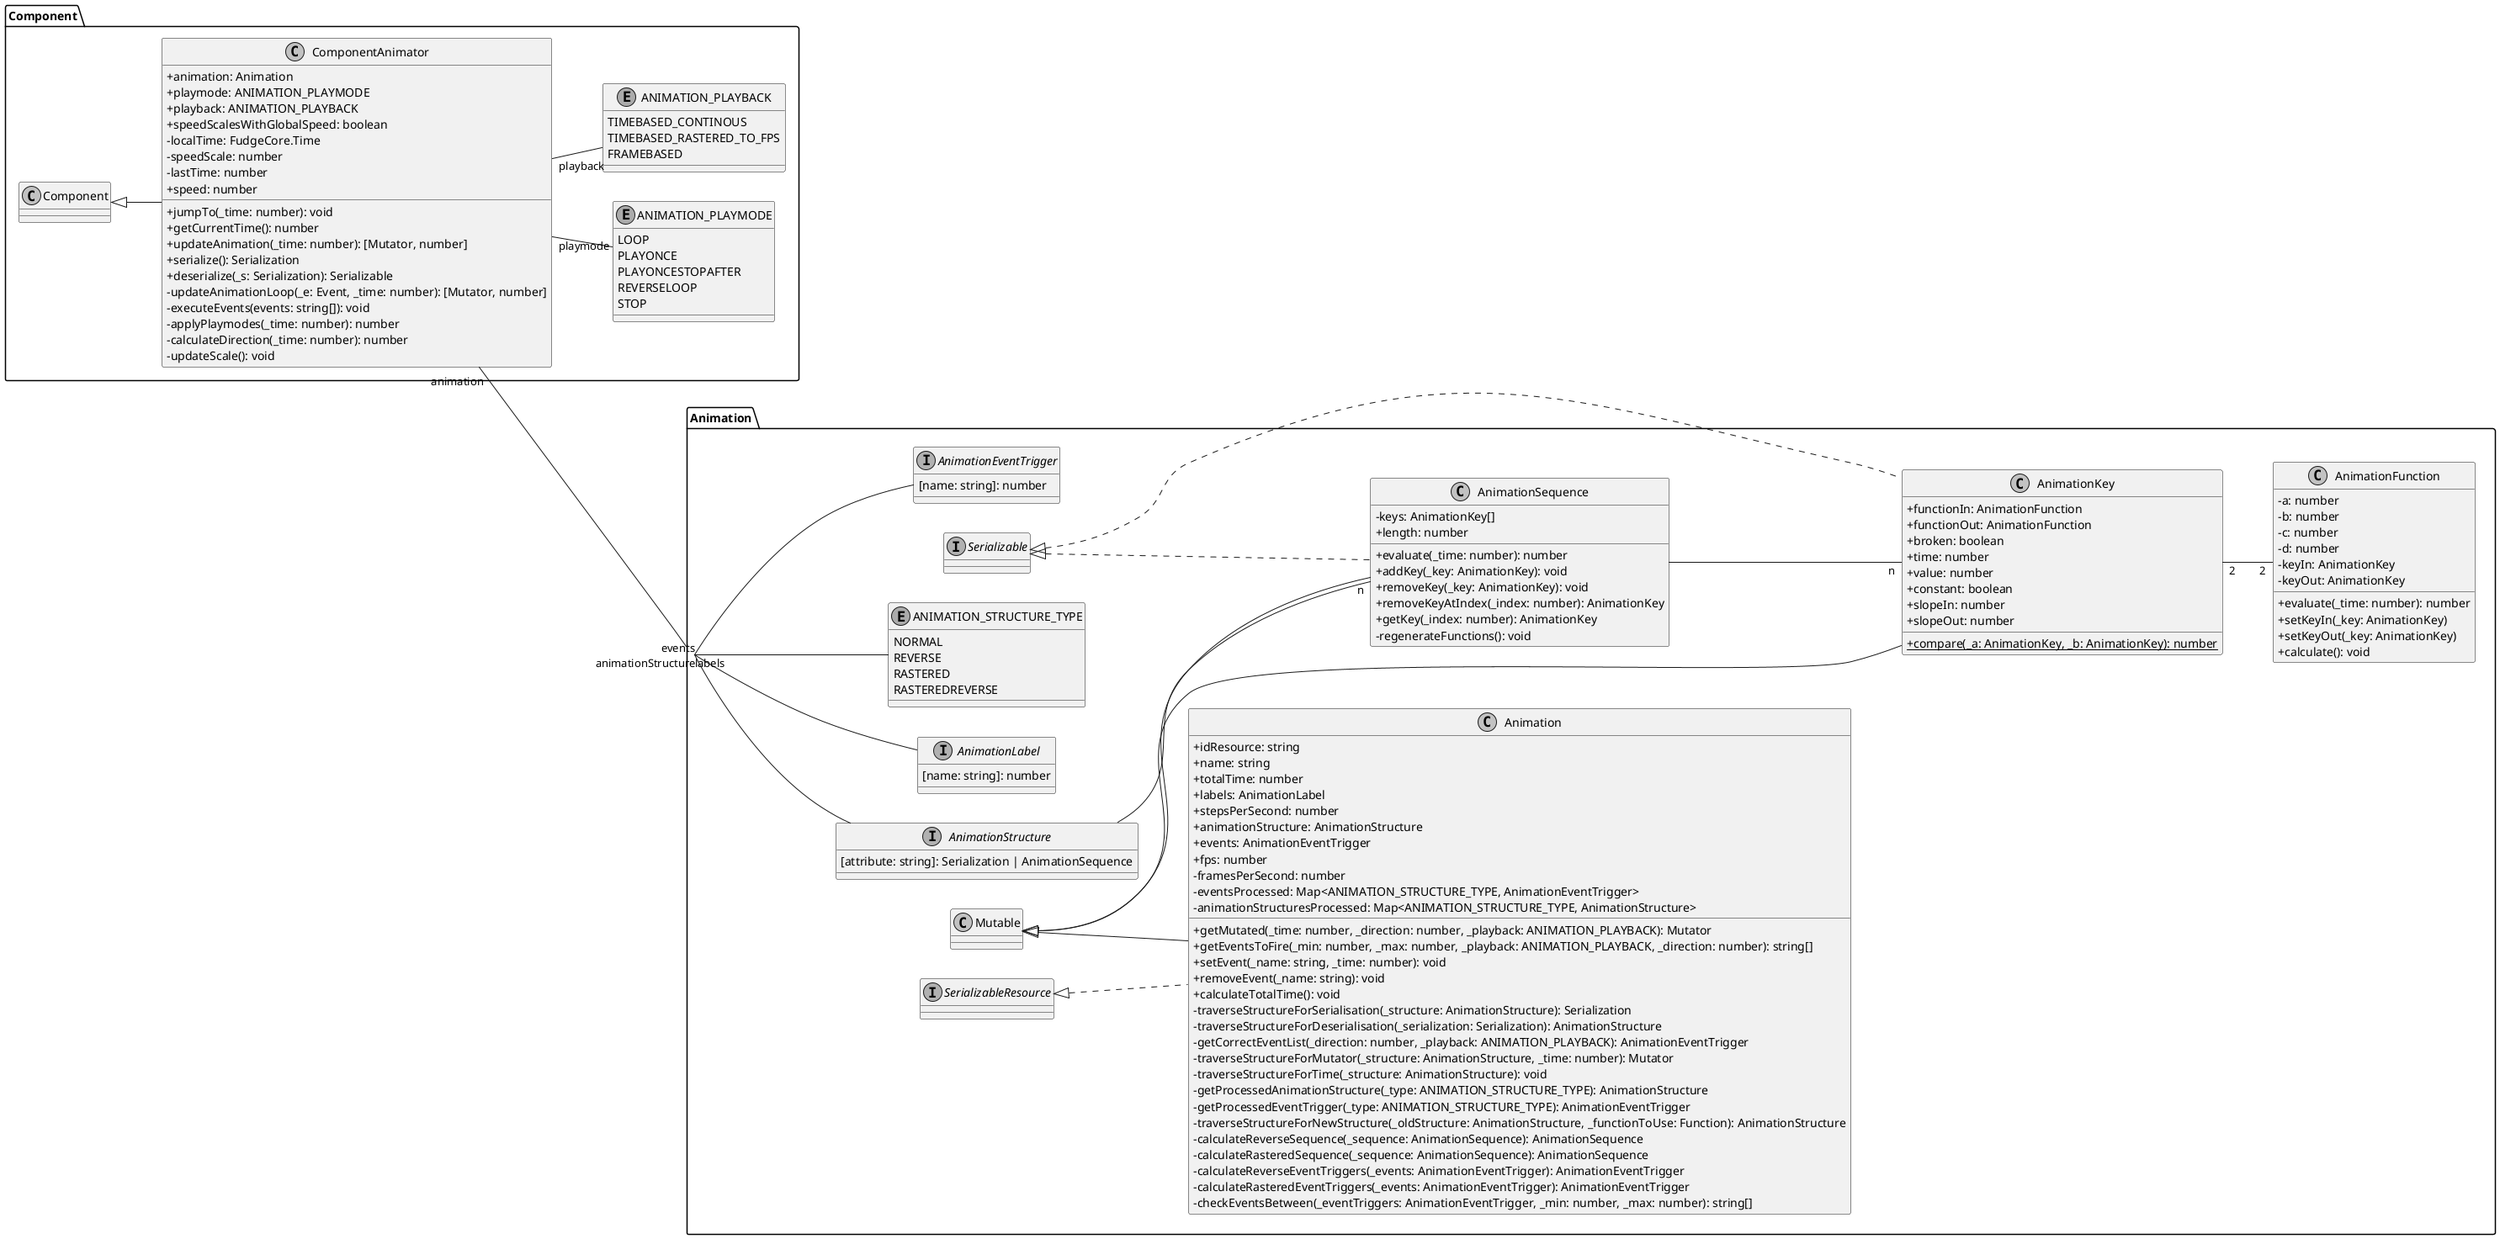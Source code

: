 @startuml FudgeCore.Animation

skinparam monochrome true
skinparam componentStyle uml2
skinparam classAttributeIconSize 0
skinparam shadowing false
skinparam handwritten false

left to right direction

package Animation {
  interface AnimationStructure {
    [attribute: string]: Serialization | AnimationSequence
  }
  interface AnimationLabel {
    [name: string]: number
  }
  interface AnimationEventTrigger{
    [name: string]: number
  }
  enum ANIMATION_STRUCTURE_TYPE {
    NORMAL
    REVERSE
    RASTERED
    RASTEREDREVERSE
  }
  class Animation extends Mutable implements SerializableResource {
    +idResource: string
    +name: string
    +totalTime: number
    +labels: AnimationLabel
    +stepsPerSecond: number
    +animationStructure: AnimationStructure
    +events: AnimationEventTrigger
    +fps: number
    -framesPerSecond: number
    -eventsProcessed: Map<ANIMATION_STRUCTURE_TYPE, AnimationEventTrigger>
    -animationStructuresProcessed: Map<ANIMATION_STRUCTURE_TYPE, AnimationStructure>
    +getMutated(_time: number, _direction: number, _playback: ANIMATION_PLAYBACK): Mutator
    +getEventsToFire(_min: number, _max: number, _playback: ANIMATION_PLAYBACK, _direction: number): string[]
    +setEvent(_name: string, _time: number): void
    +removeEvent(_name: string): void
    +calculateTotalTime(): void
    ' +serialize(): Serialization
    ' +deserialize(_serialization: Serialization): Serializable
    ' +getMutator(): Mutator
    ' #reduceMutator(_mutator: Mutator): void
    -traverseStructureForSerialisation(_structure: AnimationStructure): Serialization
    -traverseStructureForDeserialisation(_serialization: Serialization): AnimationStructure
    -getCorrectEventList(_direction: number, _playback: ANIMATION_PLAYBACK): AnimationEventTrigger
    -traverseStructureForMutator(_structure: AnimationStructure, _time: number): Mutator
    -traverseStructureForTime(_structure: AnimationStructure): void
    -getProcessedAnimationStructure(_type: ANIMATION_STRUCTURE_TYPE): AnimationStructure
    -getProcessedEventTrigger(_type: ANIMATION_STRUCTURE_TYPE): AnimationEventTrigger
    -traverseStructureForNewStructure(_oldStructure: AnimationStructure, _functionToUse: Function): AnimationStructure
    -calculateReverseSequence(_sequence: AnimationSequence): AnimationSequence
    -calculateRasteredSequence(_sequence: AnimationSequence): AnimationSequence
    -calculateReverseEventTriggers(_events: AnimationEventTrigger): AnimationEventTrigger
    -calculateRasteredEventTriggers(_events: AnimationEventTrigger): AnimationEventTrigger
    -checkEventsBetween(_eventTriggers: AnimationEventTrigger, _min: number, _max: number): string[]
  }


  class AnimationSequence extends Mutable implements Serializable {
    -keys: AnimationKey[]
    +evaluate(_time: number): number
    +addKey(_key: AnimationKey): void
    +removeKey(_key: AnimationKey): void
    +removeKeyAtIndex(_index: number): AnimationKey
    +getKey(_index: number): AnimationKey
    +length: number
    ' +serialize(): Serialization
    ' +deserialize(_serialization: Serialization): Serializable
    ' #reduceMutator(_mutator: Mutator): void
    -regenerateFunctions(): void
  }

  class AnimationKey extends Mutable implements Serializable {
    +functionIn: AnimationFunction
    +functionOut: AnimationFunction
    +broken: boolean
    +time: number
    +value: number
    +constant: boolean
    +slopeIn: number
    +slopeOut: number
    ' +serialize(): Serialization
    ' +deserialize(_serialization: Serialization): Serializable
    ' +getMutator(): Mutator
    ' #reduceMutator(_mutator: Mutator): void
    +{static} compare(_a: AnimationKey, _b: AnimationKey): number
  }

  class AnimationFunction {
    -a: number
    -b: number
    -c: number
    -d: number
    -keyIn: AnimationKey
    -keyOut: AnimationKey
    +evaluate(_time: number): number
    +setKeyIn(_key: AnimationKey)
    +setKeyOut(_key: AnimationKey)
    +calculate(): void
  }
}
package Component {
  enum ANIMATION_PLAYMODE {
    LOOP
    PLAYONCE
    PLAYONCESTOPAFTER
    REVERSELOOP
    STOP
  }
  enum ANIMATION_PLAYBACK {
    TIMEBASED_CONTINOUS
    TIMEBASED_RASTERED_TO_FPS
    FRAMEBASED
  }
  class ComponentAnimator extends Component {
    +animation: Animation
    +playmode: ANIMATION_PLAYMODE
    +playback: ANIMATION_PLAYBACK
    +speedScalesWithGlobalSpeed: boolean
    -localTime: FudgeCore.Time
    -speedScale: number
    -lastTime: number
    +speed: number
    +jumpTo(_time: number): void
    +getCurrentTime(): number
    +updateAnimation(_time: number): [Mutator, number]
    +serialize(): Serialization
    +deserialize(_s: Serialization): Serializable
    -updateAnimationLoop(_e: Event, _time: number): [Mutator, number]
    -executeEvents(events: string[]): void
    -applyPlaymodes(_time: number): number
    -calculateDirection(_time: number): number
    -updateScale(): void
  }
}

' Connections
Animation "events" -up- AnimationEventTrigger
Animation "labels" -up- AnimationLabel
Animation -- ANIMATION_STRUCTURE_TYPE
Animation "animationStructure" -- AnimationStructure
AnimationStructure -- "n" AnimationSequence
AnimationSequence -- "n" AnimationKey
AnimationKey "2" -- "2" AnimationFunction

ComponentAnimator "playback" -- ANIMATION_PLAYBACK
ComponentAnimator "playmode" -- ANIMATION_PLAYMODE

ComponentAnimator "animation" -- Animation
@enduml